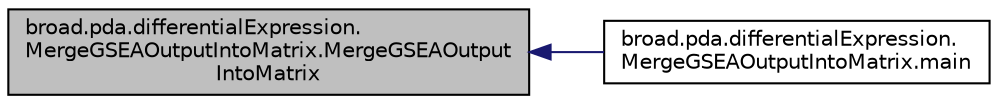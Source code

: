 digraph "broad.pda.differentialExpression.MergeGSEAOutputIntoMatrix.MergeGSEAOutputIntoMatrix"
{
  edge [fontname="Helvetica",fontsize="10",labelfontname="Helvetica",labelfontsize="10"];
  node [fontname="Helvetica",fontsize="10",shape=record];
  rankdir="LR";
  Node1 [label="broad.pda.differentialExpression.\lMergeGSEAOutputIntoMatrix.MergeGSEAOutput\lIntoMatrix",height=0.2,width=0.4,color="black", fillcolor="grey75", style="filled" fontcolor="black"];
  Node1 -> Node2 [dir="back",color="midnightblue",fontsize="10",style="solid",fontname="Helvetica"];
  Node2 [label="broad.pda.differentialExpression.\lMergeGSEAOutputIntoMatrix.main",height=0.2,width=0.4,color="black", fillcolor="white", style="filled",URL="$classbroad_1_1pda_1_1differential_expression_1_1_merge_g_s_e_a_output_into_matrix.html#a183077a2fed3eb1db3dd248cd8bea9b1"];
}
